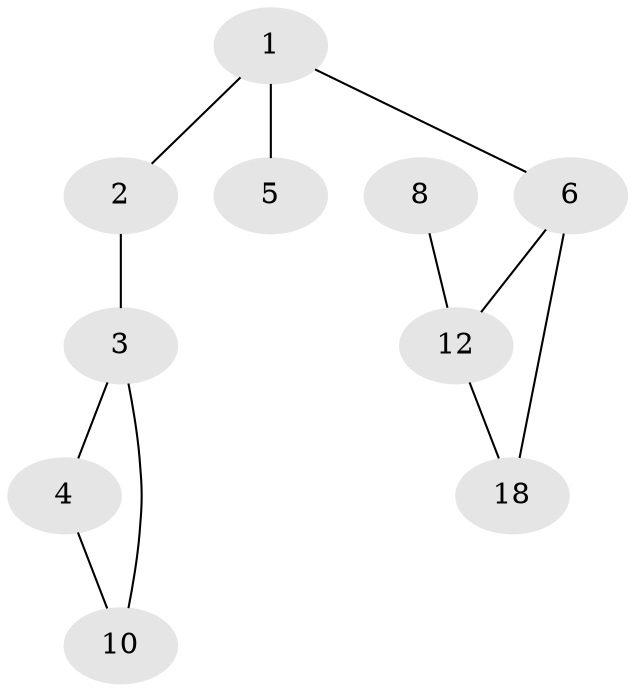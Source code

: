 // Generated by graph-tools (version 1.1) at 2025/46/02/15/25 05:46:28]
// undirected, 10 vertices, 11 edges
graph export_dot {
graph [start="1"]
  node [color=gray90,style=filled];
  1;
  2 [super="+11"];
  3;
  4 [super="+7"];
  5 [super="+9+14"];
  6 [super="+19"];
  8 [super="+7+13"];
  10 [super="+16+17"];
  12 [super="+15"];
  18 [super="+20"];
  1 -- 2;
  1 -- 5;
  1 -- 6;
  2 -- 3;
  3 -- 4;
  3 -- 10;
  4 -- 10;
  6 -- 18;
  6 -- 12;
  8 -- 12;
  12 -- 18;
}
